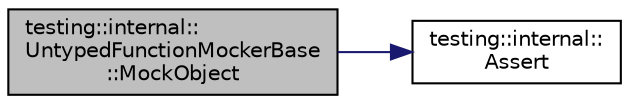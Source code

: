 digraph "testing::internal::UntypedFunctionMockerBase::MockObject"
{
  edge [fontname="Helvetica",fontsize="10",labelfontname="Helvetica",labelfontsize="10"];
  node [fontname="Helvetica",fontsize="10",shape=record];
  rankdir="LR";
  Node9 [label="testing::internal::\lUntypedFunctionMockerBase\l::MockObject",height=0.2,width=0.4,color="black", fillcolor="grey75", style="filled", fontcolor="black"];
  Node9 -> Node10 [color="midnightblue",fontsize="10",style="solid",fontname="Helvetica"];
  Node10 [label="testing::internal::\lAssert",height=0.2,width=0.4,color="black", fillcolor="white", style="filled",URL="$d0/da7/namespacetesting_1_1internal.html#a7a259643b7f2d23ce2b757728df42c99"];
}
